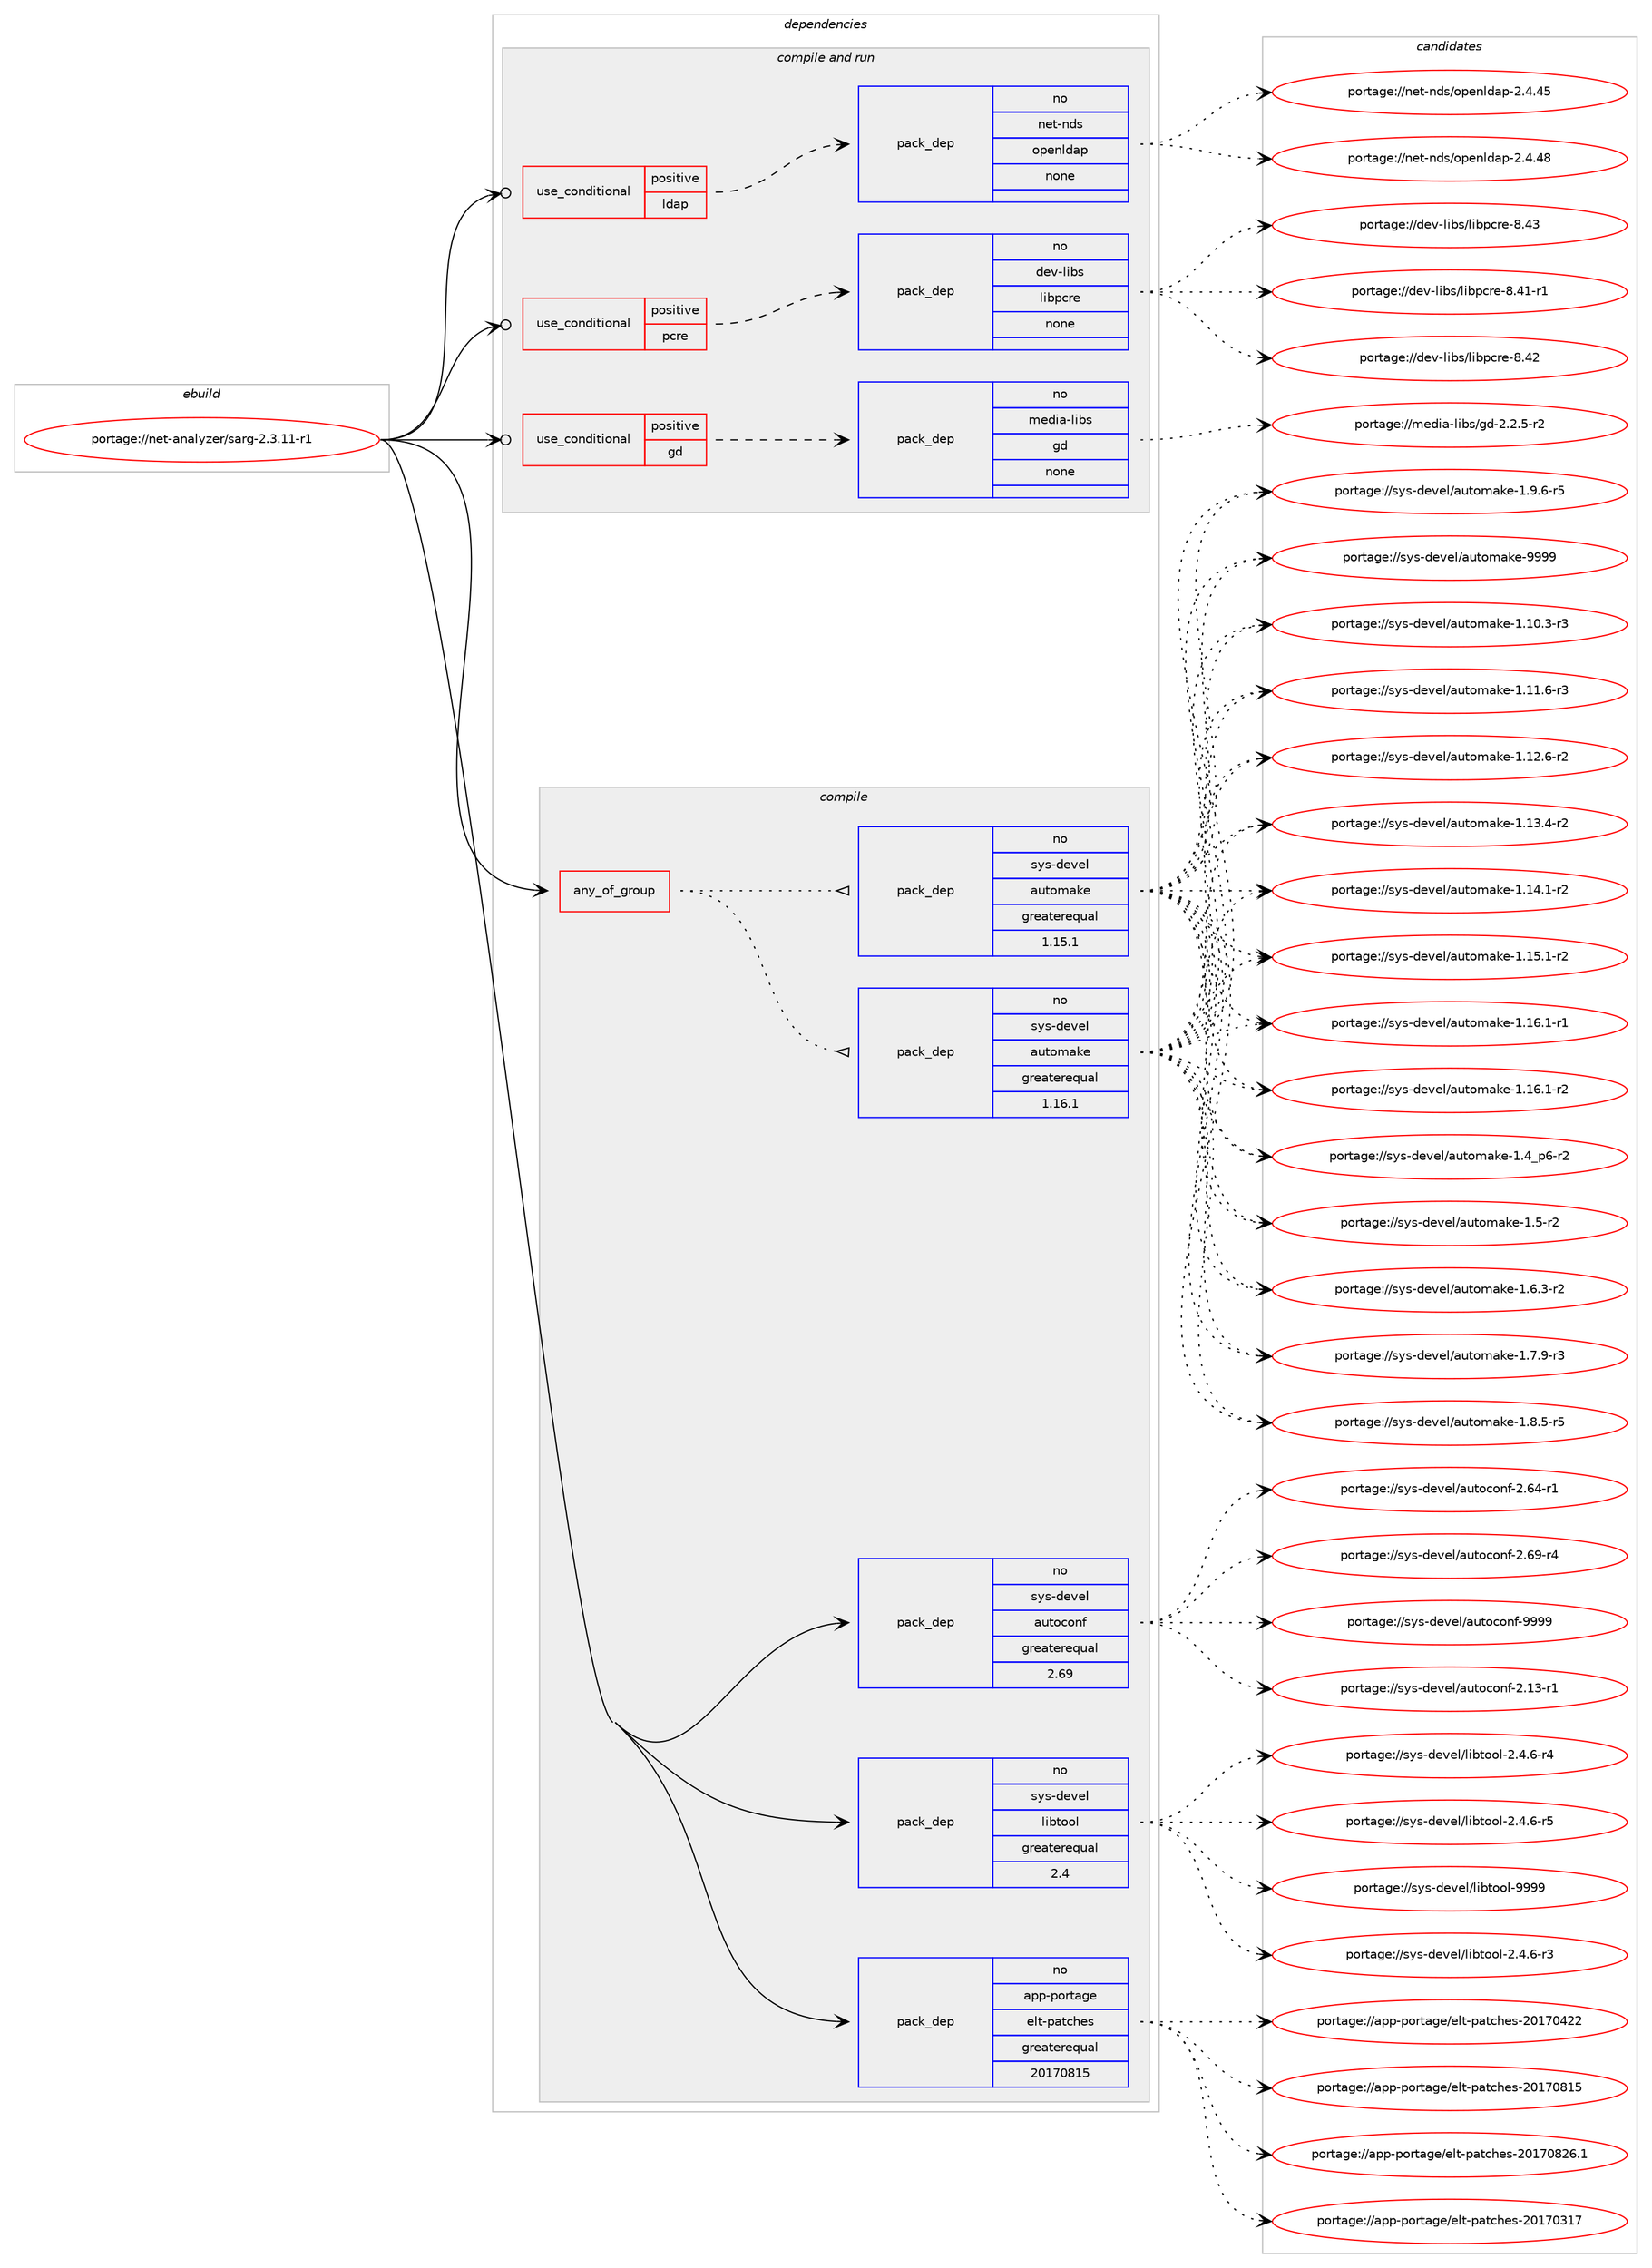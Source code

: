 digraph prolog {

# *************
# Graph options
# *************

newrank=true;
concentrate=true;
compound=true;
graph [rankdir=LR,fontname=Helvetica,fontsize=10,ranksep=1.5];#, ranksep=2.5, nodesep=0.2];
edge  [arrowhead=vee];
node  [fontname=Helvetica,fontsize=10];

# **********
# The ebuild
# **********

subgraph cluster_leftcol {
color=gray;
rank=same;
label=<<i>ebuild</i>>;
id [label="portage://net-analyzer/sarg-2.3.11-r1", color=red, width=4, href="../net-analyzer/sarg-2.3.11-r1.svg"];
}

# ****************
# The dependencies
# ****************

subgraph cluster_midcol {
color=gray;
label=<<i>dependencies</i>>;
subgraph cluster_compile {
fillcolor="#eeeeee";
style=filled;
label=<<i>compile</i>>;
subgraph any5595 {
dependency348512 [label=<<TABLE BORDER="0" CELLBORDER="1" CELLSPACING="0" CELLPADDING="4"><TR><TD CELLPADDING="10">any_of_group</TD></TR></TABLE>>, shape=none, color=red];subgraph pack255890 {
dependency348513 [label=<<TABLE BORDER="0" CELLBORDER="1" CELLSPACING="0" CELLPADDING="4" WIDTH="220"><TR><TD ROWSPAN="6" CELLPADDING="30">pack_dep</TD></TR><TR><TD WIDTH="110">no</TD></TR><TR><TD>sys-devel</TD></TR><TR><TD>automake</TD></TR><TR><TD>greaterequal</TD></TR><TR><TD>1.16.1</TD></TR></TABLE>>, shape=none, color=blue];
}
dependency348512:e -> dependency348513:w [weight=20,style="dotted",arrowhead="oinv"];
subgraph pack255891 {
dependency348514 [label=<<TABLE BORDER="0" CELLBORDER="1" CELLSPACING="0" CELLPADDING="4" WIDTH="220"><TR><TD ROWSPAN="6" CELLPADDING="30">pack_dep</TD></TR><TR><TD WIDTH="110">no</TD></TR><TR><TD>sys-devel</TD></TR><TR><TD>automake</TD></TR><TR><TD>greaterequal</TD></TR><TR><TD>1.15.1</TD></TR></TABLE>>, shape=none, color=blue];
}
dependency348512:e -> dependency348514:w [weight=20,style="dotted",arrowhead="oinv"];
}
id:e -> dependency348512:w [weight=20,style="solid",arrowhead="vee"];
subgraph pack255892 {
dependency348515 [label=<<TABLE BORDER="0" CELLBORDER="1" CELLSPACING="0" CELLPADDING="4" WIDTH="220"><TR><TD ROWSPAN="6" CELLPADDING="30">pack_dep</TD></TR><TR><TD WIDTH="110">no</TD></TR><TR><TD>app-portage</TD></TR><TR><TD>elt-patches</TD></TR><TR><TD>greaterequal</TD></TR><TR><TD>20170815</TD></TR></TABLE>>, shape=none, color=blue];
}
id:e -> dependency348515:w [weight=20,style="solid",arrowhead="vee"];
subgraph pack255893 {
dependency348516 [label=<<TABLE BORDER="0" CELLBORDER="1" CELLSPACING="0" CELLPADDING="4" WIDTH="220"><TR><TD ROWSPAN="6" CELLPADDING="30">pack_dep</TD></TR><TR><TD WIDTH="110">no</TD></TR><TR><TD>sys-devel</TD></TR><TR><TD>autoconf</TD></TR><TR><TD>greaterequal</TD></TR><TR><TD>2.69</TD></TR></TABLE>>, shape=none, color=blue];
}
id:e -> dependency348516:w [weight=20,style="solid",arrowhead="vee"];
subgraph pack255894 {
dependency348517 [label=<<TABLE BORDER="0" CELLBORDER="1" CELLSPACING="0" CELLPADDING="4" WIDTH="220"><TR><TD ROWSPAN="6" CELLPADDING="30">pack_dep</TD></TR><TR><TD WIDTH="110">no</TD></TR><TR><TD>sys-devel</TD></TR><TR><TD>libtool</TD></TR><TR><TD>greaterequal</TD></TR><TR><TD>2.4</TD></TR></TABLE>>, shape=none, color=blue];
}
id:e -> dependency348517:w [weight=20,style="solid",arrowhead="vee"];
}
subgraph cluster_compileandrun {
fillcolor="#eeeeee";
style=filled;
label=<<i>compile and run</i>>;
subgraph cond86882 {
dependency348518 [label=<<TABLE BORDER="0" CELLBORDER="1" CELLSPACING="0" CELLPADDING="4"><TR><TD ROWSPAN="3" CELLPADDING="10">use_conditional</TD></TR><TR><TD>positive</TD></TR><TR><TD>gd</TD></TR></TABLE>>, shape=none, color=red];
subgraph pack255895 {
dependency348519 [label=<<TABLE BORDER="0" CELLBORDER="1" CELLSPACING="0" CELLPADDING="4" WIDTH="220"><TR><TD ROWSPAN="6" CELLPADDING="30">pack_dep</TD></TR><TR><TD WIDTH="110">no</TD></TR><TR><TD>media-libs</TD></TR><TR><TD>gd</TD></TR><TR><TD>none</TD></TR><TR><TD></TD></TR></TABLE>>, shape=none, color=blue];
}
dependency348518:e -> dependency348519:w [weight=20,style="dashed",arrowhead="vee"];
}
id:e -> dependency348518:w [weight=20,style="solid",arrowhead="odotvee"];
subgraph cond86883 {
dependency348520 [label=<<TABLE BORDER="0" CELLBORDER="1" CELLSPACING="0" CELLPADDING="4"><TR><TD ROWSPAN="3" CELLPADDING="10">use_conditional</TD></TR><TR><TD>positive</TD></TR><TR><TD>ldap</TD></TR></TABLE>>, shape=none, color=red];
subgraph pack255896 {
dependency348521 [label=<<TABLE BORDER="0" CELLBORDER="1" CELLSPACING="0" CELLPADDING="4" WIDTH="220"><TR><TD ROWSPAN="6" CELLPADDING="30">pack_dep</TD></TR><TR><TD WIDTH="110">no</TD></TR><TR><TD>net-nds</TD></TR><TR><TD>openldap</TD></TR><TR><TD>none</TD></TR><TR><TD></TD></TR></TABLE>>, shape=none, color=blue];
}
dependency348520:e -> dependency348521:w [weight=20,style="dashed",arrowhead="vee"];
}
id:e -> dependency348520:w [weight=20,style="solid",arrowhead="odotvee"];
subgraph cond86884 {
dependency348522 [label=<<TABLE BORDER="0" CELLBORDER="1" CELLSPACING="0" CELLPADDING="4"><TR><TD ROWSPAN="3" CELLPADDING="10">use_conditional</TD></TR><TR><TD>positive</TD></TR><TR><TD>pcre</TD></TR></TABLE>>, shape=none, color=red];
subgraph pack255897 {
dependency348523 [label=<<TABLE BORDER="0" CELLBORDER="1" CELLSPACING="0" CELLPADDING="4" WIDTH="220"><TR><TD ROWSPAN="6" CELLPADDING="30">pack_dep</TD></TR><TR><TD WIDTH="110">no</TD></TR><TR><TD>dev-libs</TD></TR><TR><TD>libpcre</TD></TR><TR><TD>none</TD></TR><TR><TD></TD></TR></TABLE>>, shape=none, color=blue];
}
dependency348522:e -> dependency348523:w [weight=20,style="dashed",arrowhead="vee"];
}
id:e -> dependency348522:w [weight=20,style="solid",arrowhead="odotvee"];
}
subgraph cluster_run {
fillcolor="#eeeeee";
style=filled;
label=<<i>run</i>>;
}
}

# **************
# The candidates
# **************

subgraph cluster_choices {
rank=same;
color=gray;
label=<<i>candidates</i>>;

subgraph choice255890 {
color=black;
nodesep=1;
choiceportage11512111545100101118101108479711711611110997107101454946494846514511451 [label="portage://sys-devel/automake-1.10.3-r3", color=red, width=4,href="../sys-devel/automake-1.10.3-r3.svg"];
choiceportage11512111545100101118101108479711711611110997107101454946494946544511451 [label="portage://sys-devel/automake-1.11.6-r3", color=red, width=4,href="../sys-devel/automake-1.11.6-r3.svg"];
choiceportage11512111545100101118101108479711711611110997107101454946495046544511450 [label="portage://sys-devel/automake-1.12.6-r2", color=red, width=4,href="../sys-devel/automake-1.12.6-r2.svg"];
choiceportage11512111545100101118101108479711711611110997107101454946495146524511450 [label="portage://sys-devel/automake-1.13.4-r2", color=red, width=4,href="../sys-devel/automake-1.13.4-r2.svg"];
choiceportage11512111545100101118101108479711711611110997107101454946495246494511450 [label="portage://sys-devel/automake-1.14.1-r2", color=red, width=4,href="../sys-devel/automake-1.14.1-r2.svg"];
choiceportage11512111545100101118101108479711711611110997107101454946495346494511450 [label="portage://sys-devel/automake-1.15.1-r2", color=red, width=4,href="../sys-devel/automake-1.15.1-r2.svg"];
choiceportage11512111545100101118101108479711711611110997107101454946495446494511449 [label="portage://sys-devel/automake-1.16.1-r1", color=red, width=4,href="../sys-devel/automake-1.16.1-r1.svg"];
choiceportage11512111545100101118101108479711711611110997107101454946495446494511450 [label="portage://sys-devel/automake-1.16.1-r2", color=red, width=4,href="../sys-devel/automake-1.16.1-r2.svg"];
choiceportage115121115451001011181011084797117116111109971071014549465295112544511450 [label="portage://sys-devel/automake-1.4_p6-r2", color=red, width=4,href="../sys-devel/automake-1.4_p6-r2.svg"];
choiceportage11512111545100101118101108479711711611110997107101454946534511450 [label="portage://sys-devel/automake-1.5-r2", color=red, width=4,href="../sys-devel/automake-1.5-r2.svg"];
choiceportage115121115451001011181011084797117116111109971071014549465446514511450 [label="portage://sys-devel/automake-1.6.3-r2", color=red, width=4,href="../sys-devel/automake-1.6.3-r2.svg"];
choiceportage115121115451001011181011084797117116111109971071014549465546574511451 [label="portage://sys-devel/automake-1.7.9-r3", color=red, width=4,href="../sys-devel/automake-1.7.9-r3.svg"];
choiceportage115121115451001011181011084797117116111109971071014549465646534511453 [label="portage://sys-devel/automake-1.8.5-r5", color=red, width=4,href="../sys-devel/automake-1.8.5-r5.svg"];
choiceportage115121115451001011181011084797117116111109971071014549465746544511453 [label="portage://sys-devel/automake-1.9.6-r5", color=red, width=4,href="../sys-devel/automake-1.9.6-r5.svg"];
choiceportage115121115451001011181011084797117116111109971071014557575757 [label="portage://sys-devel/automake-9999", color=red, width=4,href="../sys-devel/automake-9999.svg"];
dependency348513:e -> choiceportage11512111545100101118101108479711711611110997107101454946494846514511451:w [style=dotted,weight="100"];
dependency348513:e -> choiceportage11512111545100101118101108479711711611110997107101454946494946544511451:w [style=dotted,weight="100"];
dependency348513:e -> choiceportage11512111545100101118101108479711711611110997107101454946495046544511450:w [style=dotted,weight="100"];
dependency348513:e -> choiceportage11512111545100101118101108479711711611110997107101454946495146524511450:w [style=dotted,weight="100"];
dependency348513:e -> choiceportage11512111545100101118101108479711711611110997107101454946495246494511450:w [style=dotted,weight="100"];
dependency348513:e -> choiceportage11512111545100101118101108479711711611110997107101454946495346494511450:w [style=dotted,weight="100"];
dependency348513:e -> choiceportage11512111545100101118101108479711711611110997107101454946495446494511449:w [style=dotted,weight="100"];
dependency348513:e -> choiceportage11512111545100101118101108479711711611110997107101454946495446494511450:w [style=dotted,weight="100"];
dependency348513:e -> choiceportage115121115451001011181011084797117116111109971071014549465295112544511450:w [style=dotted,weight="100"];
dependency348513:e -> choiceportage11512111545100101118101108479711711611110997107101454946534511450:w [style=dotted,weight="100"];
dependency348513:e -> choiceportage115121115451001011181011084797117116111109971071014549465446514511450:w [style=dotted,weight="100"];
dependency348513:e -> choiceportage115121115451001011181011084797117116111109971071014549465546574511451:w [style=dotted,weight="100"];
dependency348513:e -> choiceportage115121115451001011181011084797117116111109971071014549465646534511453:w [style=dotted,weight="100"];
dependency348513:e -> choiceportage115121115451001011181011084797117116111109971071014549465746544511453:w [style=dotted,weight="100"];
dependency348513:e -> choiceportage115121115451001011181011084797117116111109971071014557575757:w [style=dotted,weight="100"];
}
subgraph choice255891 {
color=black;
nodesep=1;
choiceportage11512111545100101118101108479711711611110997107101454946494846514511451 [label="portage://sys-devel/automake-1.10.3-r3", color=red, width=4,href="../sys-devel/automake-1.10.3-r3.svg"];
choiceportage11512111545100101118101108479711711611110997107101454946494946544511451 [label="portage://sys-devel/automake-1.11.6-r3", color=red, width=4,href="../sys-devel/automake-1.11.6-r3.svg"];
choiceportage11512111545100101118101108479711711611110997107101454946495046544511450 [label="portage://sys-devel/automake-1.12.6-r2", color=red, width=4,href="../sys-devel/automake-1.12.6-r2.svg"];
choiceportage11512111545100101118101108479711711611110997107101454946495146524511450 [label="portage://sys-devel/automake-1.13.4-r2", color=red, width=4,href="../sys-devel/automake-1.13.4-r2.svg"];
choiceportage11512111545100101118101108479711711611110997107101454946495246494511450 [label="portage://sys-devel/automake-1.14.1-r2", color=red, width=4,href="../sys-devel/automake-1.14.1-r2.svg"];
choiceportage11512111545100101118101108479711711611110997107101454946495346494511450 [label="portage://sys-devel/automake-1.15.1-r2", color=red, width=4,href="../sys-devel/automake-1.15.1-r2.svg"];
choiceportage11512111545100101118101108479711711611110997107101454946495446494511449 [label="portage://sys-devel/automake-1.16.1-r1", color=red, width=4,href="../sys-devel/automake-1.16.1-r1.svg"];
choiceportage11512111545100101118101108479711711611110997107101454946495446494511450 [label="portage://sys-devel/automake-1.16.1-r2", color=red, width=4,href="../sys-devel/automake-1.16.1-r2.svg"];
choiceportage115121115451001011181011084797117116111109971071014549465295112544511450 [label="portage://sys-devel/automake-1.4_p6-r2", color=red, width=4,href="../sys-devel/automake-1.4_p6-r2.svg"];
choiceportage11512111545100101118101108479711711611110997107101454946534511450 [label="portage://sys-devel/automake-1.5-r2", color=red, width=4,href="../sys-devel/automake-1.5-r2.svg"];
choiceportage115121115451001011181011084797117116111109971071014549465446514511450 [label="portage://sys-devel/automake-1.6.3-r2", color=red, width=4,href="../sys-devel/automake-1.6.3-r2.svg"];
choiceportage115121115451001011181011084797117116111109971071014549465546574511451 [label="portage://sys-devel/automake-1.7.9-r3", color=red, width=4,href="../sys-devel/automake-1.7.9-r3.svg"];
choiceportage115121115451001011181011084797117116111109971071014549465646534511453 [label="portage://sys-devel/automake-1.8.5-r5", color=red, width=4,href="../sys-devel/automake-1.8.5-r5.svg"];
choiceportage115121115451001011181011084797117116111109971071014549465746544511453 [label="portage://sys-devel/automake-1.9.6-r5", color=red, width=4,href="../sys-devel/automake-1.9.6-r5.svg"];
choiceportage115121115451001011181011084797117116111109971071014557575757 [label="portage://sys-devel/automake-9999", color=red, width=4,href="../sys-devel/automake-9999.svg"];
dependency348514:e -> choiceportage11512111545100101118101108479711711611110997107101454946494846514511451:w [style=dotted,weight="100"];
dependency348514:e -> choiceportage11512111545100101118101108479711711611110997107101454946494946544511451:w [style=dotted,weight="100"];
dependency348514:e -> choiceportage11512111545100101118101108479711711611110997107101454946495046544511450:w [style=dotted,weight="100"];
dependency348514:e -> choiceportage11512111545100101118101108479711711611110997107101454946495146524511450:w [style=dotted,weight="100"];
dependency348514:e -> choiceportage11512111545100101118101108479711711611110997107101454946495246494511450:w [style=dotted,weight="100"];
dependency348514:e -> choiceportage11512111545100101118101108479711711611110997107101454946495346494511450:w [style=dotted,weight="100"];
dependency348514:e -> choiceportage11512111545100101118101108479711711611110997107101454946495446494511449:w [style=dotted,weight="100"];
dependency348514:e -> choiceportage11512111545100101118101108479711711611110997107101454946495446494511450:w [style=dotted,weight="100"];
dependency348514:e -> choiceportage115121115451001011181011084797117116111109971071014549465295112544511450:w [style=dotted,weight="100"];
dependency348514:e -> choiceportage11512111545100101118101108479711711611110997107101454946534511450:w [style=dotted,weight="100"];
dependency348514:e -> choiceportage115121115451001011181011084797117116111109971071014549465446514511450:w [style=dotted,weight="100"];
dependency348514:e -> choiceportage115121115451001011181011084797117116111109971071014549465546574511451:w [style=dotted,weight="100"];
dependency348514:e -> choiceportage115121115451001011181011084797117116111109971071014549465646534511453:w [style=dotted,weight="100"];
dependency348514:e -> choiceportage115121115451001011181011084797117116111109971071014549465746544511453:w [style=dotted,weight="100"];
dependency348514:e -> choiceportage115121115451001011181011084797117116111109971071014557575757:w [style=dotted,weight="100"];
}
subgraph choice255892 {
color=black;
nodesep=1;
choiceportage97112112451121111141169710310147101108116451129711699104101115455048495548514955 [label="portage://app-portage/elt-patches-20170317", color=red, width=4,href="../app-portage/elt-patches-20170317.svg"];
choiceportage97112112451121111141169710310147101108116451129711699104101115455048495548525050 [label="portage://app-portage/elt-patches-20170422", color=red, width=4,href="../app-portage/elt-patches-20170422.svg"];
choiceportage97112112451121111141169710310147101108116451129711699104101115455048495548564953 [label="portage://app-portage/elt-patches-20170815", color=red, width=4,href="../app-portage/elt-patches-20170815.svg"];
choiceportage971121124511211111411697103101471011081164511297116991041011154550484955485650544649 [label="portage://app-portage/elt-patches-20170826.1", color=red, width=4,href="../app-portage/elt-patches-20170826.1.svg"];
dependency348515:e -> choiceportage97112112451121111141169710310147101108116451129711699104101115455048495548514955:w [style=dotted,weight="100"];
dependency348515:e -> choiceportage97112112451121111141169710310147101108116451129711699104101115455048495548525050:w [style=dotted,weight="100"];
dependency348515:e -> choiceportage97112112451121111141169710310147101108116451129711699104101115455048495548564953:w [style=dotted,weight="100"];
dependency348515:e -> choiceportage971121124511211111411697103101471011081164511297116991041011154550484955485650544649:w [style=dotted,weight="100"];
}
subgraph choice255893 {
color=black;
nodesep=1;
choiceportage1151211154510010111810110847971171161119911111010245504649514511449 [label="portage://sys-devel/autoconf-2.13-r1", color=red, width=4,href="../sys-devel/autoconf-2.13-r1.svg"];
choiceportage1151211154510010111810110847971171161119911111010245504654524511449 [label="portage://sys-devel/autoconf-2.64-r1", color=red, width=4,href="../sys-devel/autoconf-2.64-r1.svg"];
choiceportage1151211154510010111810110847971171161119911111010245504654574511452 [label="portage://sys-devel/autoconf-2.69-r4", color=red, width=4,href="../sys-devel/autoconf-2.69-r4.svg"];
choiceportage115121115451001011181011084797117116111991111101024557575757 [label="portage://sys-devel/autoconf-9999", color=red, width=4,href="../sys-devel/autoconf-9999.svg"];
dependency348516:e -> choiceportage1151211154510010111810110847971171161119911111010245504649514511449:w [style=dotted,weight="100"];
dependency348516:e -> choiceportage1151211154510010111810110847971171161119911111010245504654524511449:w [style=dotted,weight="100"];
dependency348516:e -> choiceportage1151211154510010111810110847971171161119911111010245504654574511452:w [style=dotted,weight="100"];
dependency348516:e -> choiceportage115121115451001011181011084797117116111991111101024557575757:w [style=dotted,weight="100"];
}
subgraph choice255894 {
color=black;
nodesep=1;
choiceportage1151211154510010111810110847108105981161111111084550465246544511451 [label="portage://sys-devel/libtool-2.4.6-r3", color=red, width=4,href="../sys-devel/libtool-2.4.6-r3.svg"];
choiceportage1151211154510010111810110847108105981161111111084550465246544511452 [label="portage://sys-devel/libtool-2.4.6-r4", color=red, width=4,href="../sys-devel/libtool-2.4.6-r4.svg"];
choiceportage1151211154510010111810110847108105981161111111084550465246544511453 [label="portage://sys-devel/libtool-2.4.6-r5", color=red, width=4,href="../sys-devel/libtool-2.4.6-r5.svg"];
choiceportage1151211154510010111810110847108105981161111111084557575757 [label="portage://sys-devel/libtool-9999", color=red, width=4,href="../sys-devel/libtool-9999.svg"];
dependency348517:e -> choiceportage1151211154510010111810110847108105981161111111084550465246544511451:w [style=dotted,weight="100"];
dependency348517:e -> choiceportage1151211154510010111810110847108105981161111111084550465246544511452:w [style=dotted,weight="100"];
dependency348517:e -> choiceportage1151211154510010111810110847108105981161111111084550465246544511453:w [style=dotted,weight="100"];
dependency348517:e -> choiceportage1151211154510010111810110847108105981161111111084557575757:w [style=dotted,weight="100"];
}
subgraph choice255895 {
color=black;
nodesep=1;
choiceportage109101100105974510810598115471031004550465046534511450 [label="portage://media-libs/gd-2.2.5-r2", color=red, width=4,href="../media-libs/gd-2.2.5-r2.svg"];
dependency348519:e -> choiceportage109101100105974510810598115471031004550465046534511450:w [style=dotted,weight="100"];
}
subgraph choice255896 {
color=black;
nodesep=1;
choiceportage11010111645110100115471111121011101081009711245504652465253 [label="portage://net-nds/openldap-2.4.45", color=red, width=4,href="../net-nds/openldap-2.4.45.svg"];
choiceportage11010111645110100115471111121011101081009711245504652465256 [label="portage://net-nds/openldap-2.4.48", color=red, width=4,href="../net-nds/openldap-2.4.48.svg"];
dependency348521:e -> choiceportage11010111645110100115471111121011101081009711245504652465253:w [style=dotted,weight="100"];
dependency348521:e -> choiceportage11010111645110100115471111121011101081009711245504652465256:w [style=dotted,weight="100"];
}
subgraph choice255897 {
color=black;
nodesep=1;
choiceportage100101118451081059811547108105981129911410145564652494511449 [label="portage://dev-libs/libpcre-8.41-r1", color=red, width=4,href="../dev-libs/libpcre-8.41-r1.svg"];
choiceportage10010111845108105981154710810598112991141014556465250 [label="portage://dev-libs/libpcre-8.42", color=red, width=4,href="../dev-libs/libpcre-8.42.svg"];
choiceportage10010111845108105981154710810598112991141014556465251 [label="portage://dev-libs/libpcre-8.43", color=red, width=4,href="../dev-libs/libpcre-8.43.svg"];
dependency348523:e -> choiceportage100101118451081059811547108105981129911410145564652494511449:w [style=dotted,weight="100"];
dependency348523:e -> choiceportage10010111845108105981154710810598112991141014556465250:w [style=dotted,weight="100"];
dependency348523:e -> choiceportage10010111845108105981154710810598112991141014556465251:w [style=dotted,weight="100"];
}
}

}
